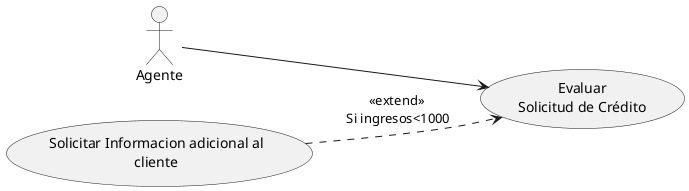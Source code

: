 @startuml
left to right direction
:Agente: as agente
(Evaluar\nSolicitud de Crédito) as evaluar
(Solicitar Informacion adicional al\ncliente) as solicitar

agente --> evaluar
solicitar ..> evaluar : <<extend>>\n Si ingresos<1000
@enduml
